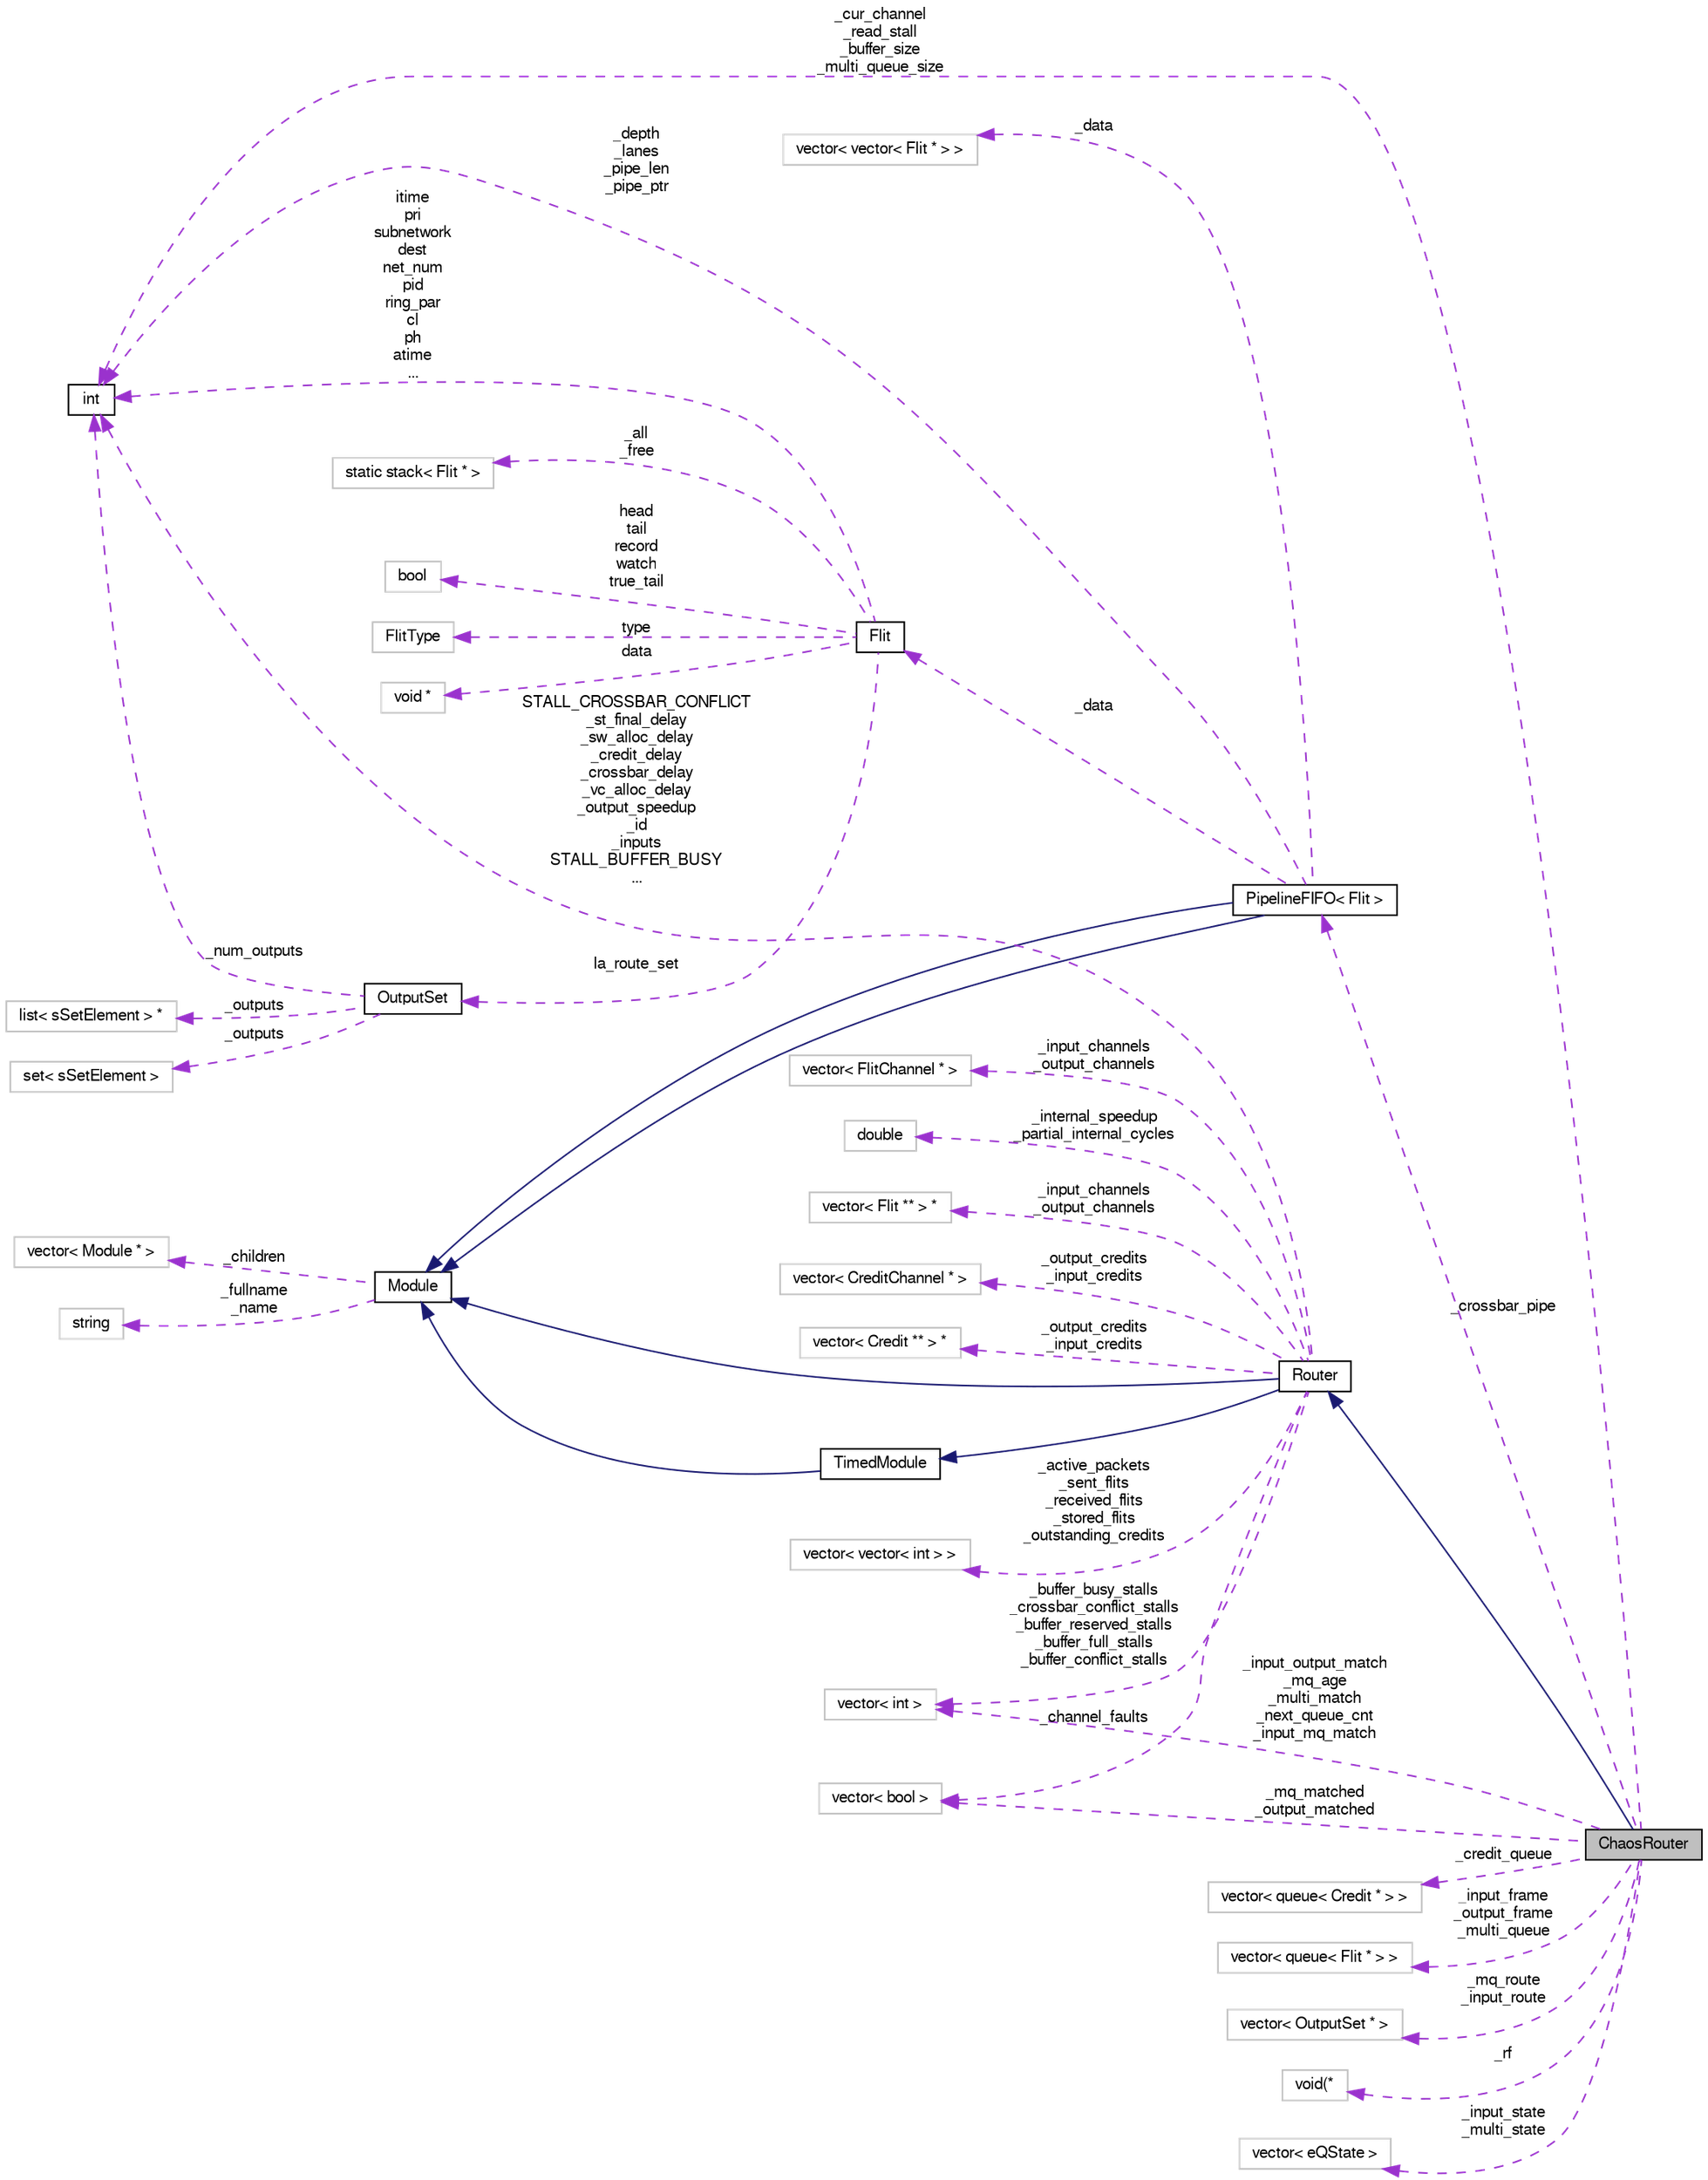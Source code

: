 digraph G
{
  bgcolor="transparent";
  edge [fontname="FreeSans",fontsize="10",labelfontname="FreeSans",labelfontsize="10"];
  node [fontname="FreeSans",fontsize="10",shape=record];
  rankdir=LR;
  Node1 [label="ChaosRouter",height=0.2,width=0.4,color="black", fillcolor="grey75", style="filled" fontcolor="black"];
  Node2 -> Node1 [dir=back,color="midnightblue",fontsize="10",style="solid",fontname="FreeSans"];
  Node2 [label="Router",height=0.2,width=0.4,color="black",URL="$classRouter.html"];
  Node3 -> Node2 [dir=back,color="midnightblue",fontsize="10",style="solid",fontname="FreeSans"];
  Node3 [label="TimedModule",height=0.2,width=0.4,color="black",URL="$classTimedModule.html"];
  Node4 -> Node3 [dir=back,color="midnightblue",fontsize="10",style="solid",fontname="FreeSans"];
  Node4 [label="Module",height=0.2,width=0.4,color="black",URL="$classModule.html"];
  Node5 -> Node4 [dir=back,color="darkorchid3",fontsize="10",style="dashed",label="_fullname\n_name",fontname="FreeSans"];
  Node5 [label="string",height=0.2,width=0.4,color="grey75"];
  Node6 -> Node4 [dir=back,color="darkorchid3",fontsize="10",style="dashed",label="_children",fontname="FreeSans"];
  Node6 [label="vector\< Module * \>",height=0.2,width=0.4,color="grey75"];
  Node4 -> Node2 [dir=back,color="midnightblue",fontsize="10",style="solid",fontname="FreeSans"];
  Node7 -> Node2 [dir=back,color="darkorchid3",fontsize="10",style="dashed",label="_active_packets\n_sent_flits\n_received_flits\n_stored_flits\n_outstanding_credits",fontname="FreeSans"];
  Node7 [label="vector\< vector\< int \> \>",height=0.2,width=0.4,color="grey75"];
  Node8 -> Node2 [dir=back,color="darkorchid3",fontsize="10",style="dashed",label="_input_channels\n_output_channels",fontname="FreeSans"];
  Node8 [label="vector\< FlitChannel * \>",height=0.2,width=0.4,color="grey75"];
  Node9 -> Node2 [dir=back,color="darkorchid3",fontsize="10",style="dashed",label="_internal_speedup\n_partial_internal_cycles",fontname="FreeSans"];
  Node9 [label="double",height=0.2,width=0.4,color="grey75"];
  Node10 -> Node2 [dir=back,color="darkorchid3",fontsize="10",style="dashed",label="_input_channels\n_output_channels",fontname="FreeSans"];
  Node10 [label="vector\< Flit ** \> *",height=0.2,width=0.4,color="grey75"];
  Node11 -> Node2 [dir=back,color="darkorchid3",fontsize="10",style="dashed",label="STALL_CROSSBAR_CONFLICT\n_st_final_delay\n_sw_alloc_delay\n_credit_delay\n_crossbar_delay\n_vc_alloc_delay\n_output_speedup\n_id\n_inputs\nSTALL_BUFFER_BUSY\n...",fontname="FreeSans"];
  Node11 [label="int",height=0.2,width=0.4,color="black",URL="$classint.html"];
  Node12 -> Node2 [dir=back,color="darkorchid3",fontsize="10",style="dashed",label="_buffer_busy_stalls\n_crossbar_conflict_stalls\n_buffer_reserved_stalls\n_buffer_full_stalls\n_buffer_conflict_stalls",fontname="FreeSans"];
  Node12 [label="vector\< int \>",height=0.2,width=0.4,color="grey75"];
  Node13 -> Node2 [dir=back,color="darkorchid3",fontsize="10",style="dashed",label="_output_credits\n_input_credits",fontname="FreeSans"];
  Node13 [label="vector\< CreditChannel * \>",height=0.2,width=0.4,color="grey75"];
  Node14 -> Node2 [dir=back,color="darkorchid3",fontsize="10",style="dashed",label="_output_credits\n_input_credits",fontname="FreeSans"];
  Node14 [label="vector\< Credit ** \> *",height=0.2,width=0.4,color="grey75"];
  Node15 -> Node2 [dir=back,color="darkorchid3",fontsize="10",style="dashed",label="_channel_faults",fontname="FreeSans"];
  Node15 [label="vector\< bool \>",height=0.2,width=0.4,color="grey75"];
  Node16 -> Node1 [dir=back,color="darkorchid3",fontsize="10",style="dashed",label="_credit_queue",fontname="FreeSans"];
  Node16 [label="vector\< queue\< Credit * \> \>",height=0.2,width=0.4,color="grey75"];
  Node17 -> Node1 [dir=back,color="darkorchid3",fontsize="10",style="dashed",label="_input_frame\n_output_frame\n_multi_queue",fontname="FreeSans"];
  Node17 [label="vector\< queue\< Flit * \> \>",height=0.2,width=0.4,color="grey75"];
  Node18 -> Node1 [dir=back,color="darkorchid3",fontsize="10",style="dashed",label="_crossbar_pipe",fontname="FreeSans"];
  Node18 [label="PipelineFIFO\< Flit \>",height=0.2,width=0.4,color="black",URL="$classPipelineFIFO.html"];
  Node4 -> Node18 [dir=back,color="midnightblue",fontsize="10",style="solid",fontname="FreeSans"];
  Node4 -> Node18 [dir=back,color="midnightblue",fontsize="10",style="solid",fontname="FreeSans"];
  Node11 -> Node18 [dir=back,color="darkorchid3",fontsize="10",style="dashed",label="_depth\n_lanes\n_pipe_len\n_pipe_ptr",fontname="FreeSans"];
  Node19 -> Node18 [dir=back,color="darkorchid3",fontsize="10",style="dashed",label="_data",fontname="FreeSans"];
  Node19 [label="vector\< vector\< Flit * \> \>",height=0.2,width=0.4,color="grey75"];
  Node20 -> Node18 [dir=back,color="darkorchid3",fontsize="10",style="dashed",label="_data",fontname="FreeSans"];
  Node20 [label="Flit",height=0.2,width=0.4,color="black",URL="$structFlit.html"];
  Node21 -> Node20 [dir=back,color="darkorchid3",fontsize="10",style="dashed",label="_all\n_free",fontname="FreeSans"];
  Node21 [label="static stack\< Flit * \>",height=0.2,width=0.4,color="grey75"];
  Node22 -> Node20 [dir=back,color="darkorchid3",fontsize="10",style="dashed",label="la_route_set",fontname="FreeSans"];
  Node22 [label="OutputSet",height=0.2,width=0.4,color="black",URL="$classOutputSet.html"];
  Node23 -> Node22 [dir=back,color="darkorchid3",fontsize="10",style="dashed",label="_outputs",fontname="FreeSans"];
  Node23 [label="list\< sSetElement \> *",height=0.2,width=0.4,color="grey75"];
  Node11 -> Node22 [dir=back,color="darkorchid3",fontsize="10",style="dashed",label="_num_outputs",fontname="FreeSans"];
  Node24 -> Node22 [dir=back,color="darkorchid3",fontsize="10",style="dashed",label="_outputs",fontname="FreeSans"];
  Node24 [label="set\< sSetElement \>",height=0.2,width=0.4,color="grey75"];
  Node11 -> Node20 [dir=back,color="darkorchid3",fontsize="10",style="dashed",label="itime\npri\nsubnetwork\ndest\nnet_num\npid\nring_par\ncl\nph\natime\n...",fontname="FreeSans"];
  Node25 -> Node20 [dir=back,color="darkorchid3",fontsize="10",style="dashed",label="head\ntail\nrecord\nwatch\ntrue_tail",fontname="FreeSans"];
  Node25 [label="bool",height=0.2,width=0.4,color="grey75"];
  Node26 -> Node20 [dir=back,color="darkorchid3",fontsize="10",style="dashed",label="type",fontname="FreeSans"];
  Node26 [label="FlitType",height=0.2,width=0.4,color="grey75"];
  Node27 -> Node20 [dir=back,color="darkorchid3",fontsize="10",style="dashed",label="data",fontname="FreeSans"];
  Node27 [label="void *",height=0.2,width=0.4,color="grey75"];
  Node28 -> Node1 [dir=back,color="darkorchid3",fontsize="10",style="dashed",label="_mq_route\n_input_route",fontname="FreeSans"];
  Node28 [label="vector\< OutputSet * \>",height=0.2,width=0.4,color="grey75"];
  Node29 -> Node1 [dir=back,color="darkorchid3",fontsize="10",style="dashed",label="_rf",fontname="FreeSans"];
  Node29 [label="void(*",height=0.2,width=0.4,color="grey75"];
  Node11 -> Node1 [dir=back,color="darkorchid3",fontsize="10",style="dashed",label="_cur_channel\n_read_stall\n_buffer_size\n_multi_queue_size",fontname="FreeSans"];
  Node12 -> Node1 [dir=back,color="darkorchid3",fontsize="10",style="dashed",label="_input_output_match\n_mq_age\n_multi_match\n_next_queue_cnt\n_input_mq_match",fontname="FreeSans"];
  Node15 -> Node1 [dir=back,color="darkorchid3",fontsize="10",style="dashed",label="_mq_matched\n_output_matched",fontname="FreeSans"];
  Node30 -> Node1 [dir=back,color="darkorchid3",fontsize="10",style="dashed",label="_input_state\n_multi_state",fontname="FreeSans"];
  Node30 [label="vector\< eQState \>",height=0.2,width=0.4,color="grey75"];
}
